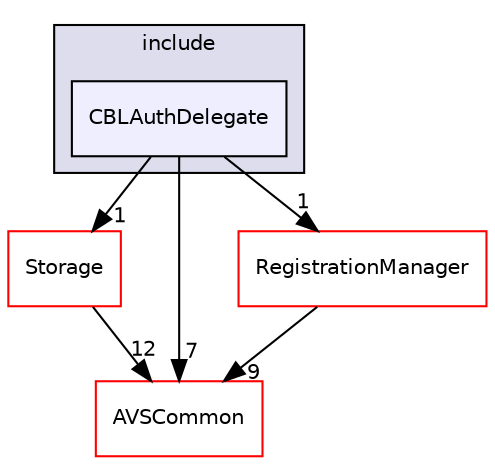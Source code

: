 digraph "/workplace/avs-device-sdk/SampleApp/Authorization/CBLAuthDelegate/include/CBLAuthDelegate" {
  compound=true
  node [ fontsize="10", fontname="Helvetica"];
  edge [ labelfontsize="10", labelfontname="Helvetica"];
  subgraph clusterdir_9dd8d0f9a49957230a9490745c7e4f43 {
    graph [ bgcolor="#ddddee", pencolor="black", label="include" fontname="Helvetica", fontsize="10", URL="dir_9dd8d0f9a49957230a9490745c7e4f43.html"]
  dir_be1d93f3c47bfa6e8af1e657ecd75a30 [shape=box, label="CBLAuthDelegate", style="filled", fillcolor="#eeeeff", pencolor="black", URL="dir_be1d93f3c47bfa6e8af1e657ecd75a30.html"];
  }
  dir_d29c5f5a2915d6c5388c9daae4f109c7 [shape=box label="Storage" fillcolor="white" style="filled" color="red" URL="dir_d29c5f5a2915d6c5388c9daae4f109c7.html"];
  dir_13e65effb2bde530b17b3d5eefcd0266 [shape=box label="AVSCommon" fillcolor="white" style="filled" color="red" URL="dir_13e65effb2bde530b17b3d5eefcd0266.html"];
  dir_b14333b5607b47fe7356eaa790107bd3 [shape=box label="RegistrationManager" fillcolor="white" style="filled" color="red" URL="dir_b14333b5607b47fe7356eaa790107bd3.html"];
  dir_d29c5f5a2915d6c5388c9daae4f109c7->dir_13e65effb2bde530b17b3d5eefcd0266 [headlabel="12", labeldistance=1.5 headhref="dir_000302_000015.html"];
  dir_b14333b5607b47fe7356eaa790107bd3->dir_13e65effb2bde530b17b3d5eefcd0266 [headlabel="9", labeldistance=1.5 headhref="dir_000271_000015.html"];
  dir_be1d93f3c47bfa6e8af1e657ecd75a30->dir_d29c5f5a2915d6c5388c9daae4f109c7 [headlabel="1", labeldistance=1.5 headhref="dir_000280_000302.html"];
  dir_be1d93f3c47bfa6e8af1e657ecd75a30->dir_13e65effb2bde530b17b3d5eefcd0266 [headlabel="7", labeldistance=1.5 headhref="dir_000280_000015.html"];
  dir_be1d93f3c47bfa6e8af1e657ecd75a30->dir_b14333b5607b47fe7356eaa790107bd3 [headlabel="1", labeldistance=1.5 headhref="dir_000280_000271.html"];
}
